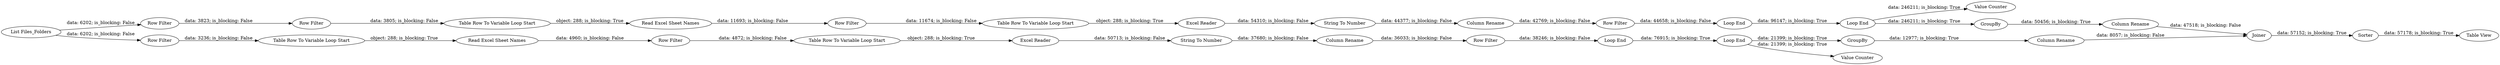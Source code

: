digraph {
	"4760722227458398287_42" [label="Column Rename"]
	"4760722227458398287_36" [label="Row Filter"]
	"4760722227458398287_61" [label="Row Filter"]
	"4760722227458398287_60" [label="String To Number"]
	"4760722227458398287_46" [label="Value Counter"]
	"4760722227458398287_31" [label="Row Filter"]
	"4760722227458398287_59" [label="Column Rename"]
	"4760722227458398287_48" [label="Excel Reader"]
	"4760722227458398287_29" [label="Read Excel Sheet Names"]
	"4760722227458398287_70" [label=Sorter]
	"4760722227458398287_55" [label="Row Filter"]
	"4760722227458398287_37" [label="Table Row To Variable Loop Start"]
	"4760722227458398287_65" [label=GroupBy]
	"4760722227458398287_40" [label="Loop End"]
	"4760722227458398287_30" [label="Row Filter"]
	"4760722227458398287_67" [label="Column Rename"]
	"4760722227458398287_68" [label="Column Rename"]
	"4760722227458398287_41" [label="Loop End"]
	"4760722227458398287_38" [label="Excel Reader"]
	"4760722227458398287_64" [label=Joiner]
	"4760722227458398287_66" [label=GroupBy]
	"4760722227458398287_32" [label="Row Filter"]
	"4760722227458398287_53" [label="Table Row To Variable Loop Start"]
	"4760722227458398287_62" [label="Value Counter"]
	"4760722227458398287_44" [label="Row Filter"]
	"4760722227458398287_43" [label="String To Number"]
	"4760722227458398287_28" [label="Table Row To Variable Loop Start"]
	"4760722227458398287_27" [label="List Files_Folders"]
	"4760722227458398287_49" [label="Read Excel Sheet Names"]
	"4760722227458398287_58" [label="Table Row To Variable Loop Start"]
	"4760722227458398287_52" [label="Loop End"]
	"4760722227458398287_47" [label="Loop End"]
	"4760722227458398287_69" [label="Table View"]
	"4760722227458398287_48" -> "4760722227458398287_60" [label="data: 50713; is_blocking: False"]
	"4760722227458398287_59" -> "4760722227458398287_61" [label="data: 36033; is_blocking: False"]
	"4760722227458398287_64" -> "4760722227458398287_70" [label="data: 57152; is_blocking: True"]
	"4760722227458398287_52" -> "4760722227458398287_66" [label="data: 21399; is_blocking: True"]
	"4760722227458398287_53" -> "4760722227458398287_49" [label="object: 288; is_blocking: True"]
	"4760722227458398287_68" -> "4760722227458398287_64" [label="data: 8057; is_blocking: False"]
	"4760722227458398287_41" -> "4760722227458398287_46" [label="data: 246211; is_blocking: True"]
	"4760722227458398287_61" -> "4760722227458398287_47" [label="data: 38246; is_blocking: False"]
	"4760722227458398287_66" -> "4760722227458398287_68" [label="data: 12977; is_blocking: True"]
	"4760722227458398287_52" -> "4760722227458398287_62" [label="data: 21399; is_blocking: True"]
	"4760722227458398287_47" -> "4760722227458398287_52" [label="data: 76915; is_blocking: True"]
	"4760722227458398287_67" -> "4760722227458398287_64" [label="data: 47518; is_blocking: False"]
	"4760722227458398287_38" -> "4760722227458398287_43" [label="data: 54310; is_blocking: False"]
	"4760722227458398287_41" -> "4760722227458398287_65" [label="data: 246211; is_blocking: True"]
	"4760722227458398287_31" -> "4760722227458398287_28" [label="data: 3805; is_blocking: False"]
	"4760722227458398287_65" -> "4760722227458398287_67" [label="data: 50456; is_blocking: True"]
	"4760722227458398287_30" -> "4760722227458398287_31" [label="data: 3823; is_blocking: False"]
	"4760722227458398287_49" -> "4760722227458398287_55" [label="data: 4960; is_blocking: False"]
	"4760722227458398287_27" -> "4760722227458398287_32" [label="data: 6202; is_blocking: False"]
	"4760722227458398287_70" -> "4760722227458398287_69" [label="data: 57178; is_blocking: True"]
	"4760722227458398287_29" -> "4760722227458398287_36" [label="data: 11693; is_blocking: False"]
	"4760722227458398287_27" -> "4760722227458398287_30" [label="data: 6202; is_blocking: False"]
	"4760722227458398287_55" -> "4760722227458398287_58" [label="data: 4872; is_blocking: False"]
	"4760722227458398287_44" -> "4760722227458398287_40" [label="data: 44658; is_blocking: False"]
	"4760722227458398287_37" -> "4760722227458398287_38" [label="object: 288; is_blocking: True"]
	"4760722227458398287_28" -> "4760722227458398287_29" [label="object: 288; is_blocking: True"]
	"4760722227458398287_58" -> "4760722227458398287_48" [label="object: 288; is_blocking: True"]
	"4760722227458398287_42" -> "4760722227458398287_44" [label="data: 42769; is_blocking: False"]
	"4760722227458398287_60" -> "4760722227458398287_59" [label="data: 37680; is_blocking: False"]
	"4760722227458398287_36" -> "4760722227458398287_37" [label="data: 11674; is_blocking: False"]
	"4760722227458398287_32" -> "4760722227458398287_53" [label="data: 3236; is_blocking: False"]
	"4760722227458398287_43" -> "4760722227458398287_42" [label="data: 44377; is_blocking: False"]
	"4760722227458398287_40" -> "4760722227458398287_41" [label="data: 96147; is_blocking: True"]
	rankdir=LR
}
